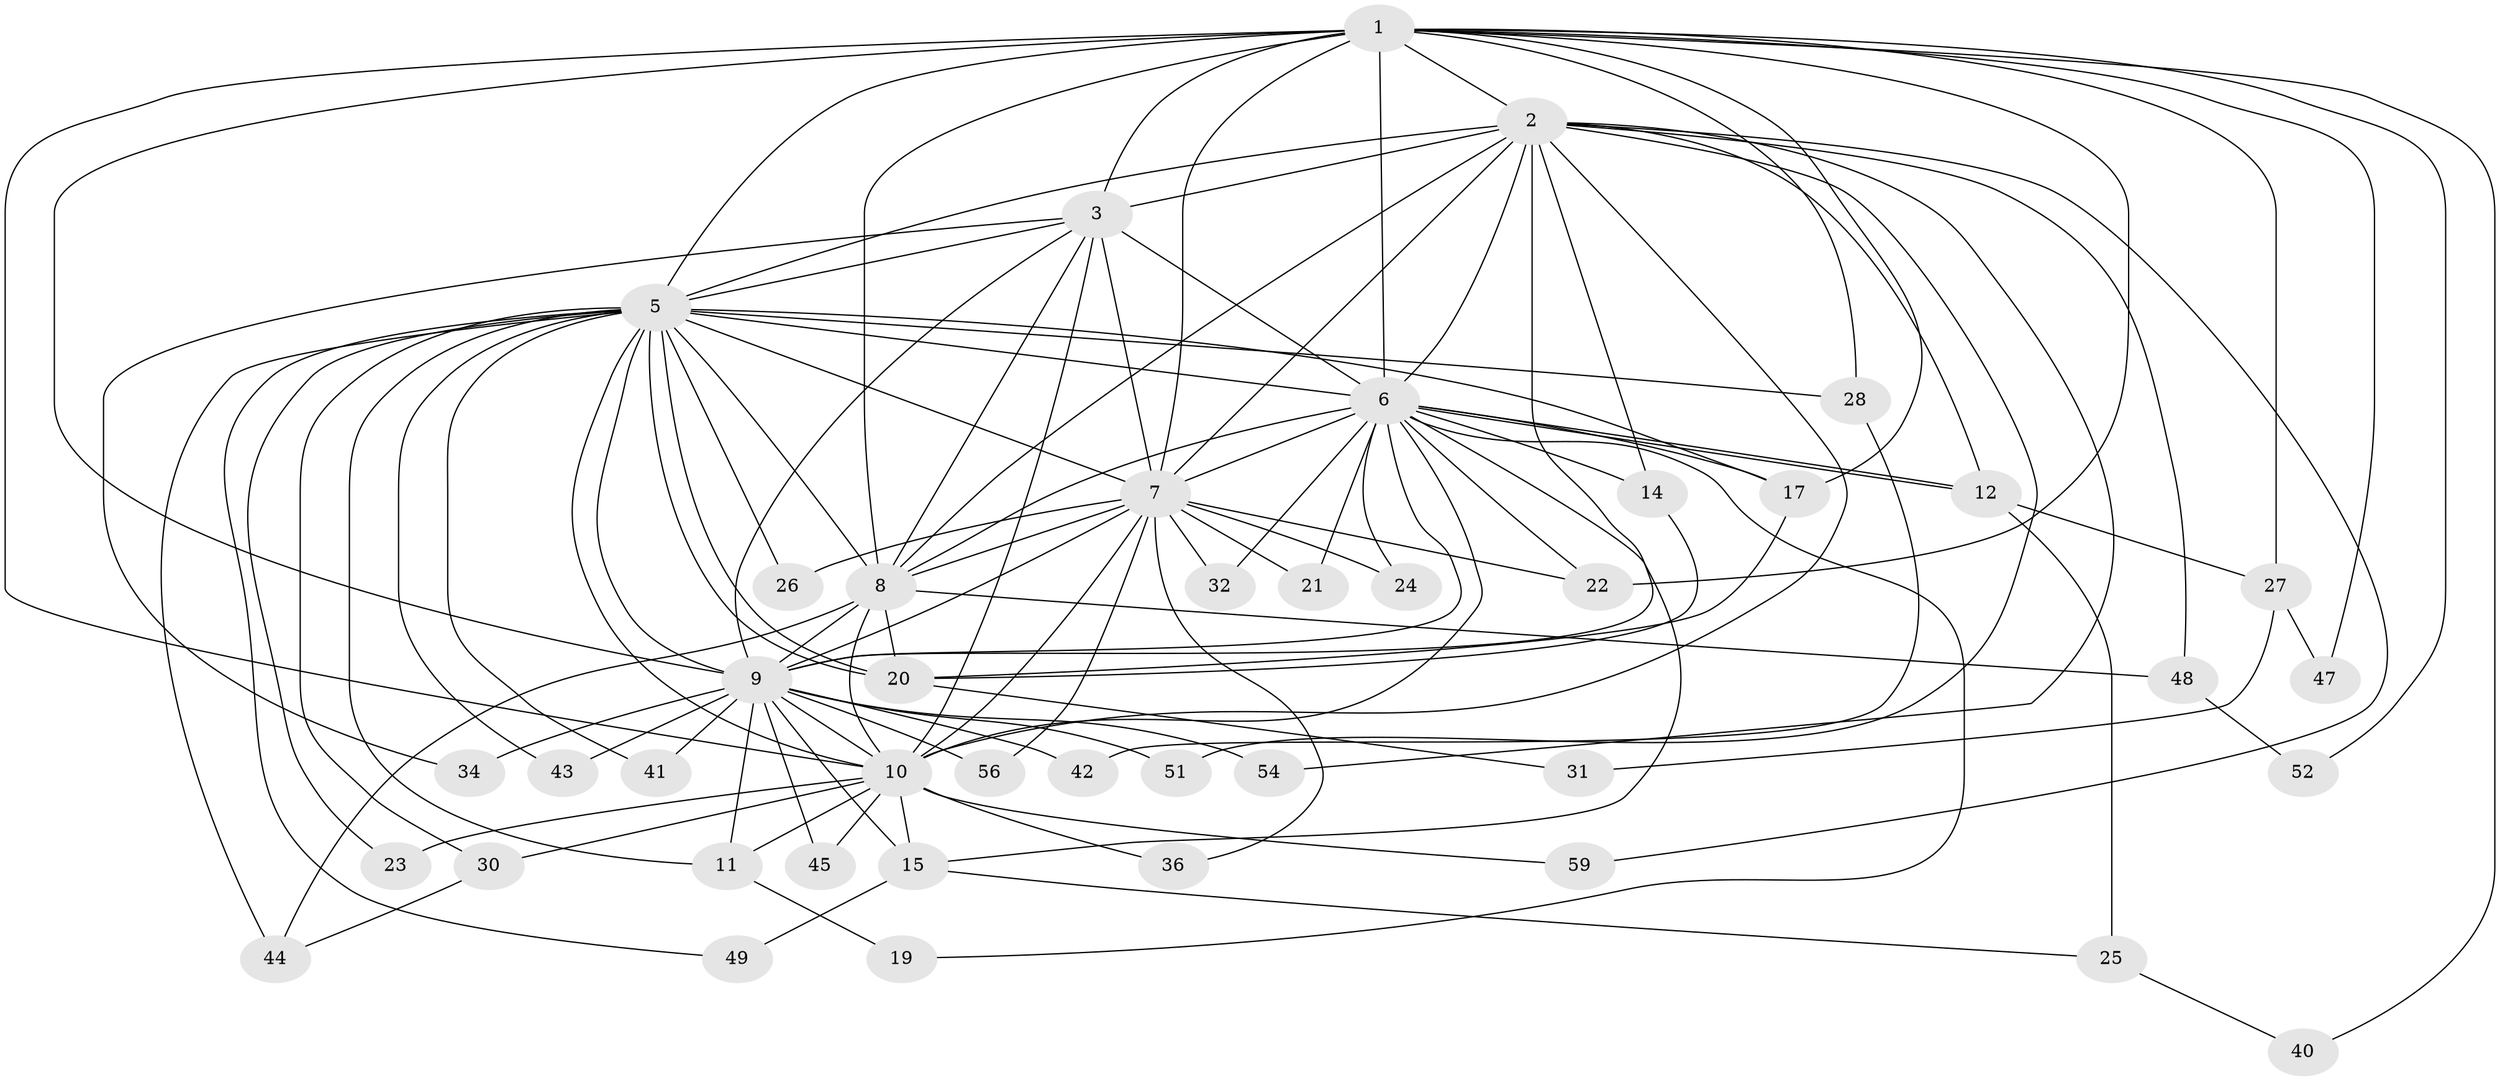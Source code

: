 // Generated by graph-tools (version 1.1) at 2025/23/03/03/25 07:23:48]
// undirected, 43 vertices, 113 edges
graph export_dot {
graph [start="1"]
  node [color=gray90,style=filled];
  1 [super="+4"];
  2 [super="+13"];
  3 [super="+38"];
  5 [super="+50"];
  6 [super="+35"];
  7 [super="+33"];
  8 [super="+53"];
  9 [super="+18"];
  10 [super="+16"];
  11;
  12 [super="+46"];
  14 [super="+37"];
  15 [super="+55"];
  17 [super="+29"];
  19;
  20 [super="+39"];
  21;
  22;
  23;
  24;
  25;
  26;
  27 [super="+58"];
  28;
  30;
  31;
  32;
  34;
  36;
  40;
  41;
  42;
  43;
  44 [super="+57"];
  45;
  47;
  48;
  49;
  51;
  52;
  54;
  56;
  59;
  1 -- 2 [weight=3];
  1 -- 3 [weight=2];
  1 -- 5 [weight=2];
  1 -- 6 [weight=2];
  1 -- 7 [weight=2];
  1 -- 8 [weight=2];
  1 -- 9 [weight=2];
  1 -- 10 [weight=2];
  1 -- 52;
  1 -- 40;
  1 -- 47;
  1 -- 22;
  1 -- 27 [weight=2];
  1 -- 28;
  1 -- 17;
  2 -- 3;
  2 -- 5;
  2 -- 6;
  2 -- 7;
  2 -- 8;
  2 -- 9 [weight=2];
  2 -- 10;
  2 -- 14;
  2 -- 48;
  2 -- 51;
  2 -- 54;
  2 -- 59;
  2 -- 12;
  3 -- 5 [weight=2];
  3 -- 6;
  3 -- 7 [weight=2];
  3 -- 8;
  3 -- 9;
  3 -- 10;
  3 -- 34;
  5 -- 6;
  5 -- 7;
  5 -- 8;
  5 -- 9 [weight=2];
  5 -- 10;
  5 -- 11;
  5 -- 17;
  5 -- 20;
  5 -- 20;
  5 -- 23;
  5 -- 26;
  5 -- 28;
  5 -- 30;
  5 -- 41;
  5 -- 43;
  5 -- 44;
  5 -- 49;
  6 -- 7;
  6 -- 8;
  6 -- 9;
  6 -- 10;
  6 -- 12;
  6 -- 12;
  6 -- 14;
  6 -- 15;
  6 -- 17;
  6 -- 19;
  6 -- 21;
  6 -- 24;
  6 -- 32;
  6 -- 22;
  7 -- 8;
  7 -- 9;
  7 -- 10;
  7 -- 21;
  7 -- 22;
  7 -- 24;
  7 -- 26;
  7 -- 32;
  7 -- 36;
  7 -- 56;
  8 -- 9;
  8 -- 10;
  8 -- 48;
  8 -- 20;
  8 -- 44;
  9 -- 10;
  9 -- 11;
  9 -- 15;
  9 -- 34;
  9 -- 42;
  9 -- 43;
  9 -- 45;
  9 -- 51;
  9 -- 54;
  9 -- 56;
  9 -- 41;
  10 -- 23;
  10 -- 30;
  10 -- 36;
  10 -- 45;
  10 -- 59;
  10 -- 11;
  10 -- 15;
  11 -- 19;
  12 -- 25;
  12 -- 27;
  14 -- 20;
  15 -- 25;
  15 -- 49;
  17 -- 20;
  20 -- 31;
  25 -- 40;
  27 -- 31;
  27 -- 47;
  28 -- 42;
  30 -- 44;
  48 -- 52;
}
